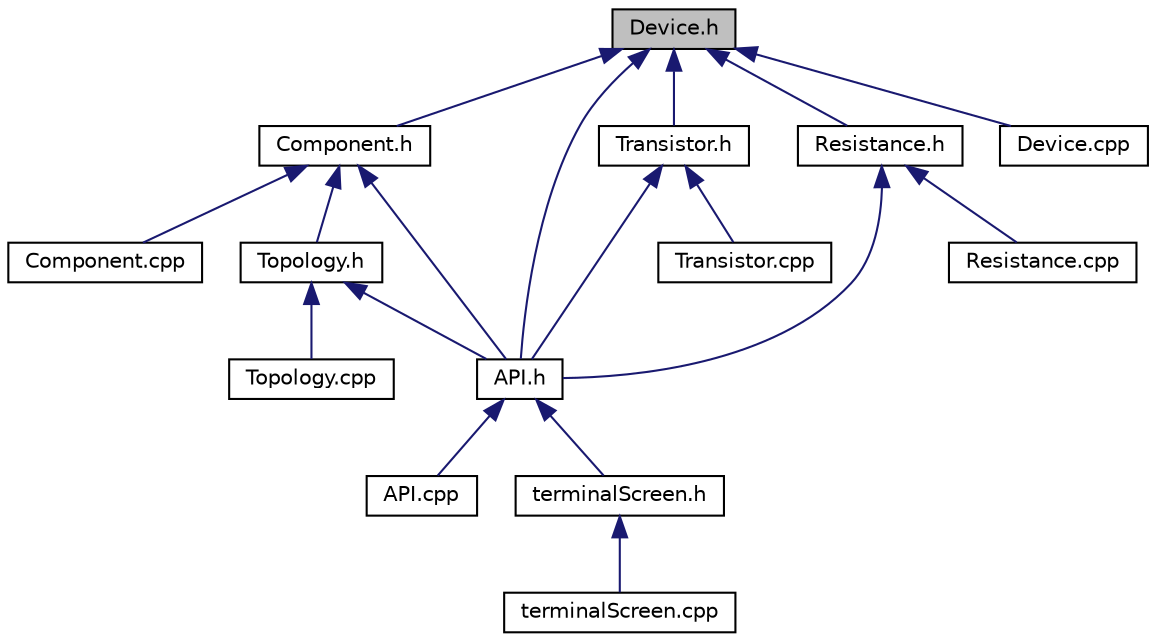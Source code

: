 digraph "Device.h"
{
 // LATEX_PDF_SIZE
  edge [fontname="Helvetica",fontsize="10",labelfontname="Helvetica",labelfontsize="10"];
  node [fontname="Helvetica",fontsize="10",shape=record];
  Node1 [label="Device.h",height=0.2,width=0.4,color="black", fillcolor="grey75", style="filled", fontcolor="black",tooltip="the main core of the component"];
  Node1 -> Node2 [dir="back",color="midnightblue",fontsize="10",style="solid",fontname="Helvetica"];
  Node2 [label="API.h",height=0.2,width=0.4,color="black", fillcolor="white", style="filled",URL="$_a_p_i_8h.html",tooltip=" "];
  Node2 -> Node3 [dir="back",color="midnightblue",fontsize="10",style="solid",fontname="Helvetica"];
  Node3 [label="API.cpp",height=0.2,width=0.4,color="black", fillcolor="white", style="filled",URL="$_a_p_i_8cpp.html",tooltip="the core of our api, which has all functions implementation"];
  Node2 -> Node4 [dir="back",color="midnightblue",fontsize="10",style="solid",fontname="Helvetica"];
  Node4 [label="terminalScreen.h",height=0.2,width=0.4,color="black", fillcolor="white", style="filled",URL="$terminal_screen_8h.html",tooltip=" "];
  Node4 -> Node5 [dir="back",color="midnightblue",fontsize="10",style="solid",fontname="Helvetica"];
  Node5 [label="terminalScreen.cpp",height=0.2,width=0.4,color="black", fillcolor="white", style="filled",URL="$terminal_screen_8cpp.html",tooltip="this is a class to make a simple GUI in terminal to use the API"];
  Node1 -> Node6 [dir="back",color="midnightblue",fontsize="10",style="solid",fontname="Helvetica"];
  Node6 [label="Component.h",height=0.2,width=0.4,color="black", fillcolor="white", style="filled",URL="$_component_8h.html",tooltip=" "];
  Node6 -> Node2 [dir="back",color="midnightblue",fontsize="10",style="solid",fontname="Helvetica"];
  Node6 -> Node7 [dir="back",color="midnightblue",fontsize="10",style="solid",fontname="Helvetica"];
  Node7 [label="Component.cpp",height=0.2,width=0.4,color="black", fillcolor="white", style="filled",URL="$_component_8cpp.html",tooltip="the component main file"];
  Node6 -> Node8 [dir="back",color="midnightblue",fontsize="10",style="solid",fontname="Helvetica"];
  Node8 [label="Topology.h",height=0.2,width=0.4,color="black", fillcolor="white", style="filled",URL="$_topology_8h.html",tooltip=" "];
  Node8 -> Node2 [dir="back",color="midnightblue",fontsize="10",style="solid",fontname="Helvetica"];
  Node8 -> Node9 [dir="back",color="midnightblue",fontsize="10",style="solid",fontname="Helvetica"];
  Node9 [label="Topology.cpp",height=0.2,width=0.4,color="black", fillcolor="white", style="filled",URL="$_topology_8cpp.html",tooltip="a toplogy source file, which contains all the functianality of topolgy."];
  Node1 -> Node10 [dir="back",color="midnightblue",fontsize="10",style="solid",fontname="Helvetica"];
  Node10 [label="Device.cpp",height=0.2,width=0.4,color="black", fillcolor="white", style="filled",URL="$_device_8cpp.html",tooltip="the main core of the component"];
  Node1 -> Node11 [dir="back",color="midnightblue",fontsize="10",style="solid",fontname="Helvetica"];
  Node11 [label="Resistance.h",height=0.2,width=0.4,color="black", fillcolor="white", style="filled",URL="$_resistance_8h.html",tooltip="the device of resistance"];
  Node11 -> Node2 [dir="back",color="midnightblue",fontsize="10",style="solid",fontname="Helvetica"];
  Node11 -> Node12 [dir="back",color="midnightblue",fontsize="10",style="solid",fontname="Helvetica"];
  Node12 [label="Resistance.cpp",height=0.2,width=0.4,color="black", fillcolor="white", style="filled",URL="$_resistance_8cpp.html",tooltip=" "];
  Node1 -> Node13 [dir="back",color="midnightblue",fontsize="10",style="solid",fontname="Helvetica"];
  Node13 [label="Transistor.h",height=0.2,width=0.4,color="black", fillcolor="white", style="filled",URL="$_transistor_8h.html",tooltip=" "];
  Node13 -> Node2 [dir="back",color="midnightblue",fontsize="10",style="solid",fontname="Helvetica"];
  Node13 -> Node14 [dir="back",color="midnightblue",fontsize="10",style="solid",fontname="Helvetica"];
  Node14 [label="Transistor.cpp",height=0.2,width=0.4,color="black", fillcolor="white", style="filled",URL="$_transistor_8cpp.html",tooltip=" "];
}
